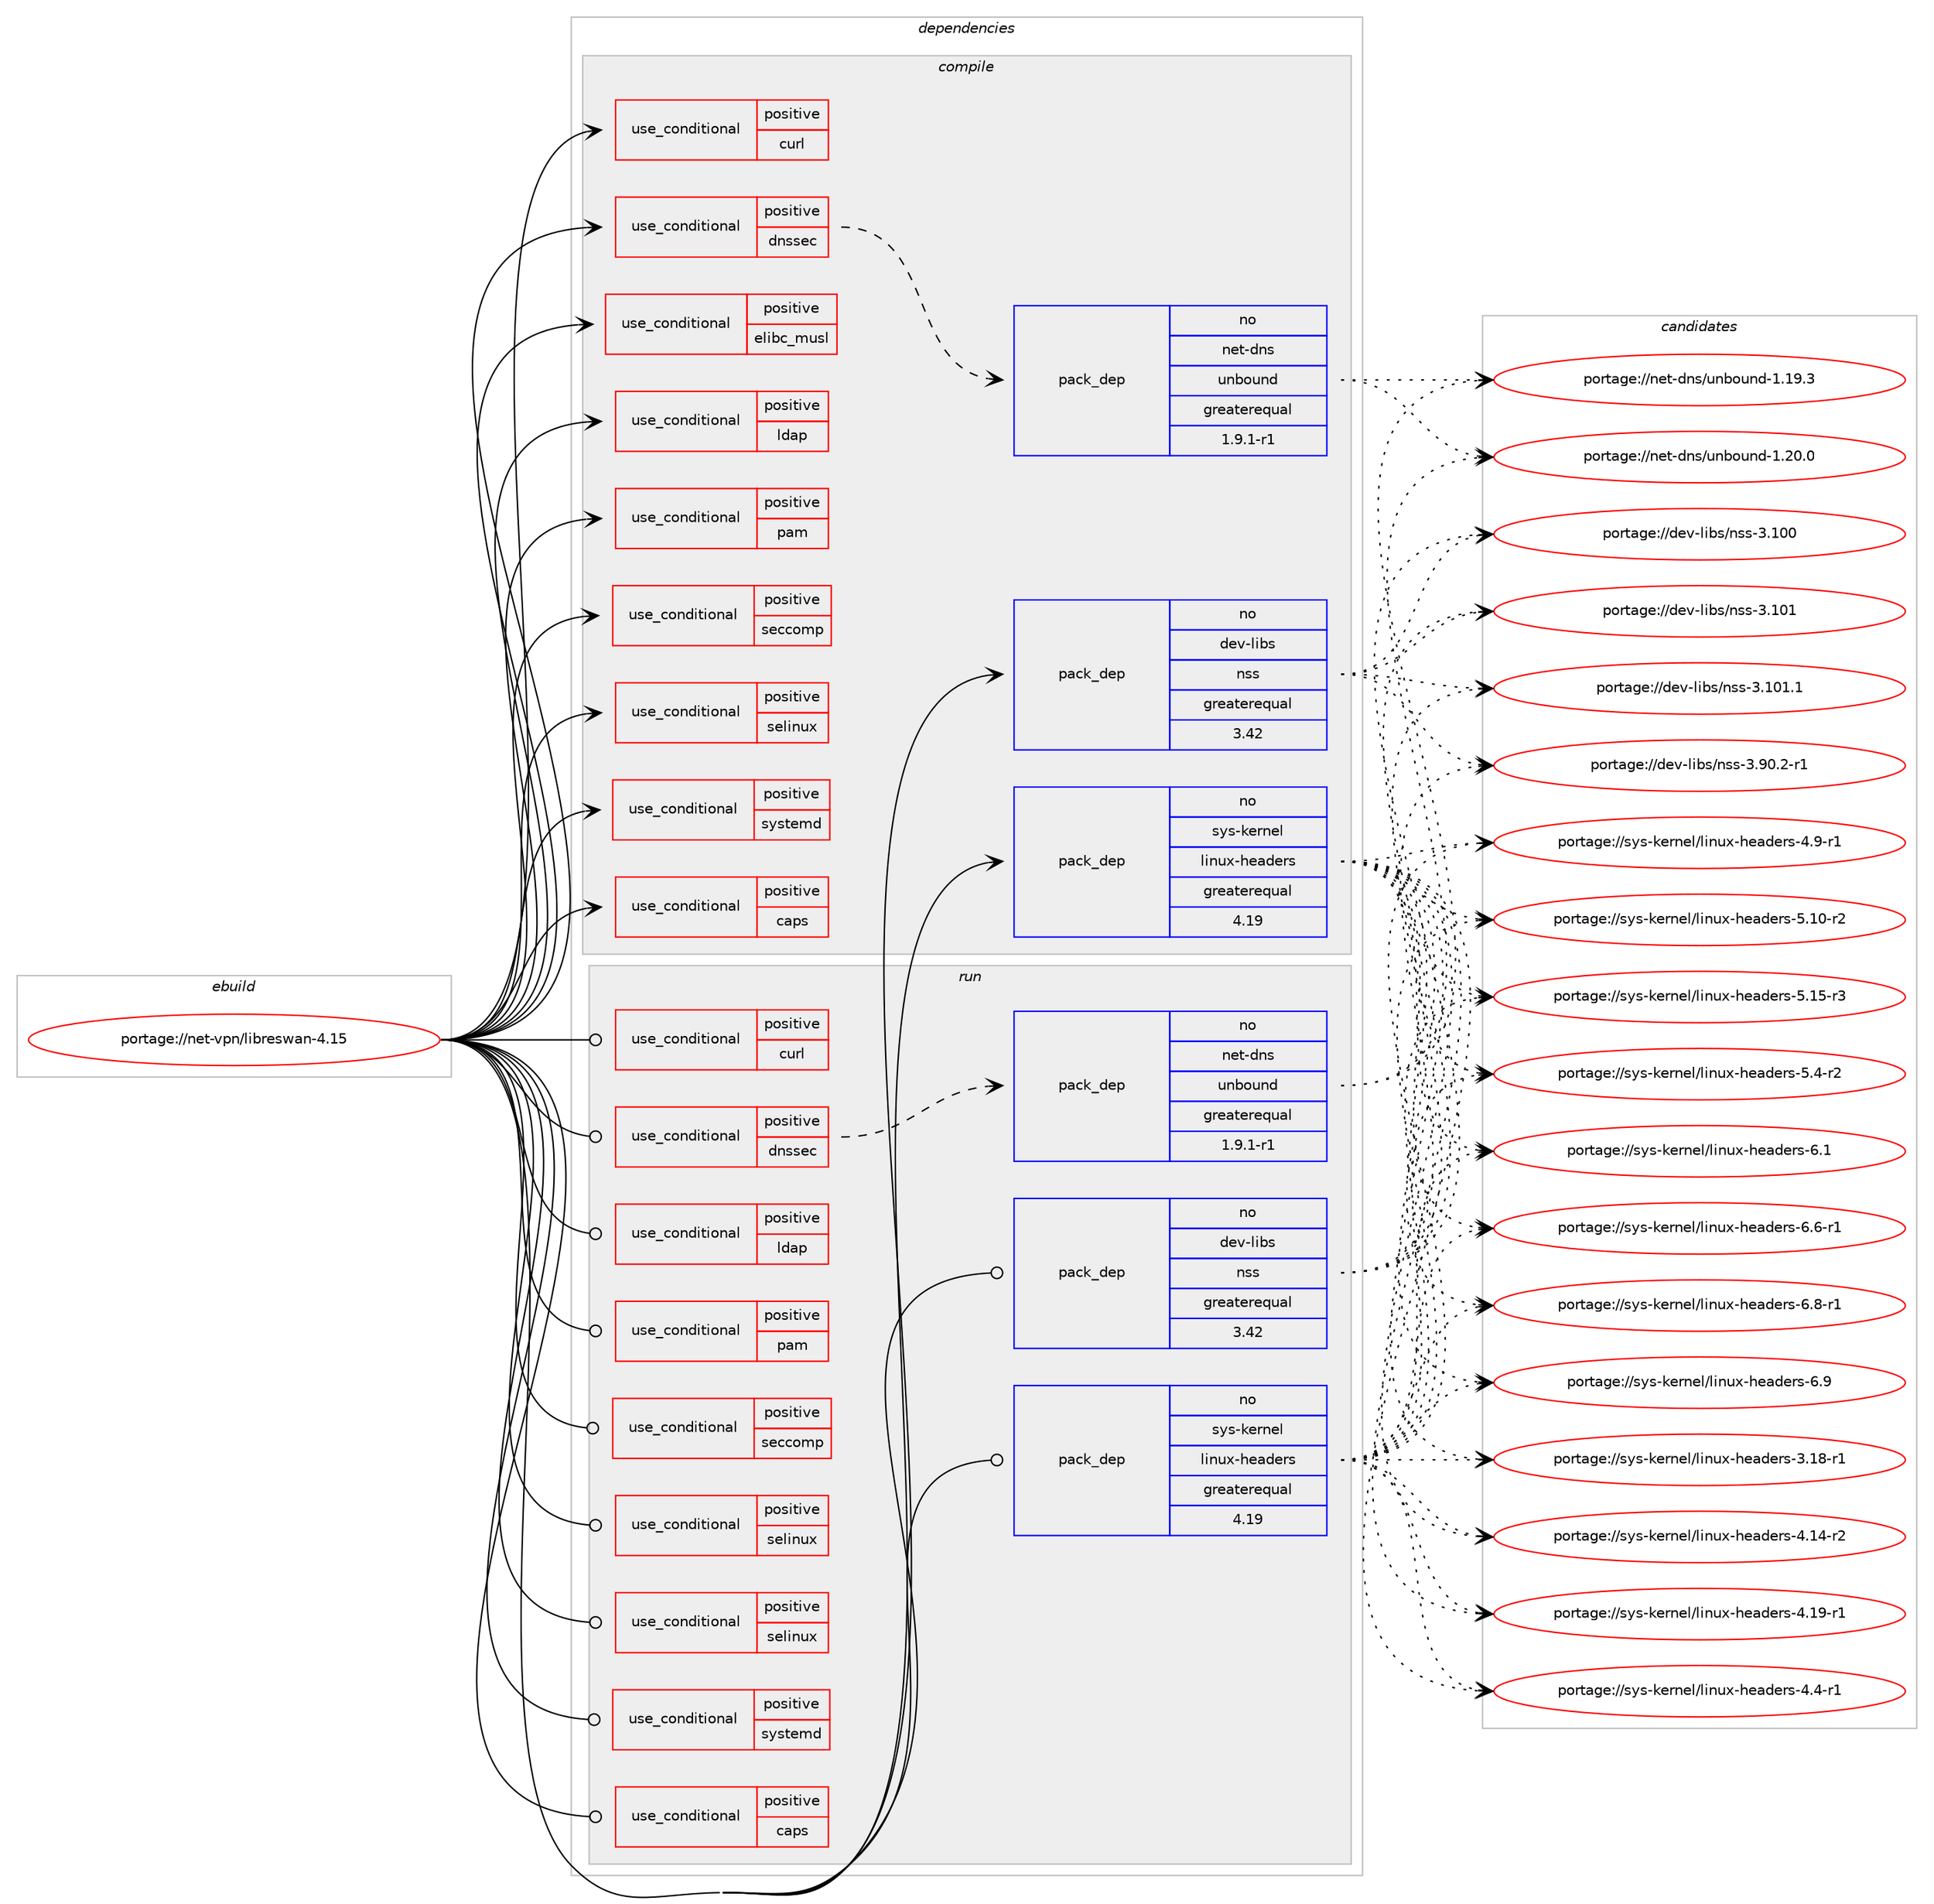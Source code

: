 digraph prolog {

# *************
# Graph options
# *************

newrank=true;
concentrate=true;
compound=true;
graph [rankdir=LR,fontname=Helvetica,fontsize=10,ranksep=1.5];#, ranksep=2.5, nodesep=0.2];
edge  [arrowhead=vee];
node  [fontname=Helvetica,fontsize=10];

# **********
# The ebuild
# **********

subgraph cluster_leftcol {
color=gray;
rank=same;
label=<<i>ebuild</i>>;
id [label="portage://net-vpn/libreswan-4.15", color=red, width=4, href="../net-vpn/libreswan-4.15.svg"];
}

# ****************
# The dependencies
# ****************

subgraph cluster_midcol {
color=gray;
label=<<i>dependencies</i>>;
subgraph cluster_compile {
fillcolor="#eeeeee";
style=filled;
label=<<i>compile</i>>;
subgraph cond99484 {
dependency195076 [label=<<TABLE BORDER="0" CELLBORDER="1" CELLSPACING="0" CELLPADDING="4"><TR><TD ROWSPAN="3" CELLPADDING="10">use_conditional</TD></TR><TR><TD>positive</TD></TR><TR><TD>caps</TD></TR></TABLE>>, shape=none, color=red];
# *** BEGIN UNKNOWN DEPENDENCY TYPE (TODO) ***
# dependency195076 -> package_dependency(portage://net-vpn/libreswan-4.15,install,no,sys-libs,libcap-ng,none,[,,],[],[])
# *** END UNKNOWN DEPENDENCY TYPE (TODO) ***

}
id:e -> dependency195076:w [weight=20,style="solid",arrowhead="vee"];
subgraph cond99485 {
dependency195077 [label=<<TABLE BORDER="0" CELLBORDER="1" CELLSPACING="0" CELLPADDING="4"><TR><TD ROWSPAN="3" CELLPADDING="10">use_conditional</TD></TR><TR><TD>positive</TD></TR><TR><TD>curl</TD></TR></TABLE>>, shape=none, color=red];
# *** BEGIN UNKNOWN DEPENDENCY TYPE (TODO) ***
# dependency195077 -> package_dependency(portage://net-vpn/libreswan-4.15,install,no,net-misc,curl,none,[,,],[],[])
# *** END UNKNOWN DEPENDENCY TYPE (TODO) ***

}
id:e -> dependency195077:w [weight=20,style="solid",arrowhead="vee"];
subgraph cond99486 {
dependency195078 [label=<<TABLE BORDER="0" CELLBORDER="1" CELLSPACING="0" CELLPADDING="4"><TR><TD ROWSPAN="3" CELLPADDING="10">use_conditional</TD></TR><TR><TD>positive</TD></TR><TR><TD>dnssec</TD></TR></TABLE>>, shape=none, color=red];
subgraph pack92870 {
dependency195079 [label=<<TABLE BORDER="0" CELLBORDER="1" CELLSPACING="0" CELLPADDING="4" WIDTH="220"><TR><TD ROWSPAN="6" CELLPADDING="30">pack_dep</TD></TR><TR><TD WIDTH="110">no</TD></TR><TR><TD>net-dns</TD></TR><TR><TD>unbound</TD></TR><TR><TD>greaterequal</TD></TR><TR><TD>1.9.1-r1</TD></TR></TABLE>>, shape=none, color=blue];
}
dependency195078:e -> dependency195079:w [weight=20,style="dashed",arrowhead="vee"];
# *** BEGIN UNKNOWN DEPENDENCY TYPE (TODO) ***
# dependency195078 -> package_dependency(portage://net-vpn/libreswan-4.15,install,no,net-libs,ldns,none,[,,],any_same_slot,[])
# *** END UNKNOWN DEPENDENCY TYPE (TODO) ***

# *** BEGIN UNKNOWN DEPENDENCY TYPE (TODO) ***
# dependency195078 -> package_dependency(portage://net-vpn/libreswan-4.15,install,no,net-dns,dnssec-root,none,[,,],[],[])
# *** END UNKNOWN DEPENDENCY TYPE (TODO) ***

}
id:e -> dependency195078:w [weight=20,style="solid",arrowhead="vee"];
subgraph cond99487 {
dependency195080 [label=<<TABLE BORDER="0" CELLBORDER="1" CELLSPACING="0" CELLPADDING="4"><TR><TD ROWSPAN="3" CELLPADDING="10">use_conditional</TD></TR><TR><TD>positive</TD></TR><TR><TD>elibc_musl</TD></TR></TABLE>>, shape=none, color=red];
# *** BEGIN UNKNOWN DEPENDENCY TYPE (TODO) ***
# dependency195080 -> package_dependency(portage://net-vpn/libreswan-4.15,install,no,sys-libs,queue-standalone,none,[,,],[],[])
# *** END UNKNOWN DEPENDENCY TYPE (TODO) ***

}
id:e -> dependency195080:w [weight=20,style="solid",arrowhead="vee"];
subgraph cond99488 {
dependency195081 [label=<<TABLE BORDER="0" CELLBORDER="1" CELLSPACING="0" CELLPADDING="4"><TR><TD ROWSPAN="3" CELLPADDING="10">use_conditional</TD></TR><TR><TD>positive</TD></TR><TR><TD>ldap</TD></TR></TABLE>>, shape=none, color=red];
# *** BEGIN UNKNOWN DEPENDENCY TYPE (TODO) ***
# dependency195081 -> package_dependency(portage://net-vpn/libreswan-4.15,install,no,net-nds,openldap,none,[,,],any_same_slot,[])
# *** END UNKNOWN DEPENDENCY TYPE (TODO) ***

}
id:e -> dependency195081:w [weight=20,style="solid",arrowhead="vee"];
subgraph cond99489 {
dependency195082 [label=<<TABLE BORDER="0" CELLBORDER="1" CELLSPACING="0" CELLPADDING="4"><TR><TD ROWSPAN="3" CELLPADDING="10">use_conditional</TD></TR><TR><TD>positive</TD></TR><TR><TD>pam</TD></TR></TABLE>>, shape=none, color=red];
# *** BEGIN UNKNOWN DEPENDENCY TYPE (TODO) ***
# dependency195082 -> package_dependency(portage://net-vpn/libreswan-4.15,install,no,sys-libs,pam,none,[,,],[],[])
# *** END UNKNOWN DEPENDENCY TYPE (TODO) ***

}
id:e -> dependency195082:w [weight=20,style="solid",arrowhead="vee"];
subgraph cond99490 {
dependency195083 [label=<<TABLE BORDER="0" CELLBORDER="1" CELLSPACING="0" CELLPADDING="4"><TR><TD ROWSPAN="3" CELLPADDING="10">use_conditional</TD></TR><TR><TD>positive</TD></TR><TR><TD>seccomp</TD></TR></TABLE>>, shape=none, color=red];
# *** BEGIN UNKNOWN DEPENDENCY TYPE (TODO) ***
# dependency195083 -> package_dependency(portage://net-vpn/libreswan-4.15,install,no,sys-libs,libseccomp,none,[,,],[],[])
# *** END UNKNOWN DEPENDENCY TYPE (TODO) ***

}
id:e -> dependency195083:w [weight=20,style="solid",arrowhead="vee"];
subgraph cond99491 {
dependency195084 [label=<<TABLE BORDER="0" CELLBORDER="1" CELLSPACING="0" CELLPADDING="4"><TR><TD ROWSPAN="3" CELLPADDING="10">use_conditional</TD></TR><TR><TD>positive</TD></TR><TR><TD>selinux</TD></TR></TABLE>>, shape=none, color=red];
# *** BEGIN UNKNOWN DEPENDENCY TYPE (TODO) ***
# dependency195084 -> package_dependency(portage://net-vpn/libreswan-4.15,install,no,sys-libs,libselinux,none,[,,],[],[])
# *** END UNKNOWN DEPENDENCY TYPE (TODO) ***

}
id:e -> dependency195084:w [weight=20,style="solid",arrowhead="vee"];
subgraph cond99492 {
dependency195085 [label=<<TABLE BORDER="0" CELLBORDER="1" CELLSPACING="0" CELLPADDING="4"><TR><TD ROWSPAN="3" CELLPADDING="10">use_conditional</TD></TR><TR><TD>positive</TD></TR><TR><TD>systemd</TD></TR></TABLE>>, shape=none, color=red];
# *** BEGIN UNKNOWN DEPENDENCY TYPE (TODO) ***
# dependency195085 -> package_dependency(portage://net-vpn/libreswan-4.15,install,no,sys-apps,systemd,none,[,,],[slot(0),equal],[])
# *** END UNKNOWN DEPENDENCY TYPE (TODO) ***

}
id:e -> dependency195085:w [weight=20,style="solid",arrowhead="vee"];
# *** BEGIN UNKNOWN DEPENDENCY TYPE (TODO) ***
# id -> package_dependency(portage://net-vpn/libreswan-4.15,install,no,dev-libs,gmp,none,[,,],[slot(0),equal],[])
# *** END UNKNOWN DEPENDENCY TYPE (TODO) ***

# *** BEGIN UNKNOWN DEPENDENCY TYPE (TODO) ***
# id -> package_dependency(portage://net-vpn/libreswan-4.15,install,no,dev-libs,libevent,none,[,,],[slot(0),equal],[])
# *** END UNKNOWN DEPENDENCY TYPE (TODO) ***

# *** BEGIN UNKNOWN DEPENDENCY TYPE (TODO) ***
# id -> package_dependency(portage://net-vpn/libreswan-4.15,install,no,dev-libs,nspr,none,[,,],[],[])
# *** END UNKNOWN DEPENDENCY TYPE (TODO) ***

subgraph pack92871 {
dependency195086 [label=<<TABLE BORDER="0" CELLBORDER="1" CELLSPACING="0" CELLPADDING="4" WIDTH="220"><TR><TD ROWSPAN="6" CELLPADDING="30">pack_dep</TD></TR><TR><TD WIDTH="110">no</TD></TR><TR><TD>dev-libs</TD></TR><TR><TD>nss</TD></TR><TR><TD>greaterequal</TD></TR><TR><TD>3.42</TD></TR></TABLE>>, shape=none, color=blue];
}
id:e -> dependency195086:w [weight=20,style="solid",arrowhead="vee"];
subgraph pack92872 {
dependency195087 [label=<<TABLE BORDER="0" CELLBORDER="1" CELLSPACING="0" CELLPADDING="4" WIDTH="220"><TR><TD ROWSPAN="6" CELLPADDING="30">pack_dep</TD></TR><TR><TD WIDTH="110">no</TD></TR><TR><TD>sys-kernel</TD></TR><TR><TD>linux-headers</TD></TR><TR><TD>greaterequal</TD></TR><TR><TD>4.19</TD></TR></TABLE>>, shape=none, color=blue];
}
id:e -> dependency195087:w [weight=20,style="solid",arrowhead="vee"];
# *** BEGIN UNKNOWN DEPENDENCY TYPE (TODO) ***
# id -> package_dependency(portage://net-vpn/libreswan-4.15,install,no,virtual,libcrypt,none,[,,],any_same_slot,[])
# *** END UNKNOWN DEPENDENCY TYPE (TODO) ***

}
subgraph cluster_compileandrun {
fillcolor="#eeeeee";
style=filled;
label=<<i>compile and run</i>>;
}
subgraph cluster_run {
fillcolor="#eeeeee";
style=filled;
label=<<i>run</i>>;
subgraph cond99493 {
dependency195088 [label=<<TABLE BORDER="0" CELLBORDER="1" CELLSPACING="0" CELLPADDING="4"><TR><TD ROWSPAN="3" CELLPADDING="10">use_conditional</TD></TR><TR><TD>positive</TD></TR><TR><TD>caps</TD></TR></TABLE>>, shape=none, color=red];
# *** BEGIN UNKNOWN DEPENDENCY TYPE (TODO) ***
# dependency195088 -> package_dependency(portage://net-vpn/libreswan-4.15,run,no,sys-libs,libcap-ng,none,[,,],[],[])
# *** END UNKNOWN DEPENDENCY TYPE (TODO) ***

}
id:e -> dependency195088:w [weight=20,style="solid",arrowhead="odot"];
subgraph cond99494 {
dependency195089 [label=<<TABLE BORDER="0" CELLBORDER="1" CELLSPACING="0" CELLPADDING="4"><TR><TD ROWSPAN="3" CELLPADDING="10">use_conditional</TD></TR><TR><TD>positive</TD></TR><TR><TD>curl</TD></TR></TABLE>>, shape=none, color=red];
# *** BEGIN UNKNOWN DEPENDENCY TYPE (TODO) ***
# dependency195089 -> package_dependency(portage://net-vpn/libreswan-4.15,run,no,net-misc,curl,none,[,,],[],[])
# *** END UNKNOWN DEPENDENCY TYPE (TODO) ***

}
id:e -> dependency195089:w [weight=20,style="solid",arrowhead="odot"];
subgraph cond99495 {
dependency195090 [label=<<TABLE BORDER="0" CELLBORDER="1" CELLSPACING="0" CELLPADDING="4"><TR><TD ROWSPAN="3" CELLPADDING="10">use_conditional</TD></TR><TR><TD>positive</TD></TR><TR><TD>dnssec</TD></TR></TABLE>>, shape=none, color=red];
subgraph pack92873 {
dependency195091 [label=<<TABLE BORDER="0" CELLBORDER="1" CELLSPACING="0" CELLPADDING="4" WIDTH="220"><TR><TD ROWSPAN="6" CELLPADDING="30">pack_dep</TD></TR><TR><TD WIDTH="110">no</TD></TR><TR><TD>net-dns</TD></TR><TR><TD>unbound</TD></TR><TR><TD>greaterequal</TD></TR><TR><TD>1.9.1-r1</TD></TR></TABLE>>, shape=none, color=blue];
}
dependency195090:e -> dependency195091:w [weight=20,style="dashed",arrowhead="vee"];
# *** BEGIN UNKNOWN DEPENDENCY TYPE (TODO) ***
# dependency195090 -> package_dependency(portage://net-vpn/libreswan-4.15,run,no,net-libs,ldns,none,[,,],any_same_slot,[])
# *** END UNKNOWN DEPENDENCY TYPE (TODO) ***

# *** BEGIN UNKNOWN DEPENDENCY TYPE (TODO) ***
# dependency195090 -> package_dependency(portage://net-vpn/libreswan-4.15,run,no,net-dns,dnssec-root,none,[,,],[],[])
# *** END UNKNOWN DEPENDENCY TYPE (TODO) ***

}
id:e -> dependency195090:w [weight=20,style="solid",arrowhead="odot"];
subgraph cond99496 {
dependency195092 [label=<<TABLE BORDER="0" CELLBORDER="1" CELLSPACING="0" CELLPADDING="4"><TR><TD ROWSPAN="3" CELLPADDING="10">use_conditional</TD></TR><TR><TD>positive</TD></TR><TR><TD>ldap</TD></TR></TABLE>>, shape=none, color=red];
# *** BEGIN UNKNOWN DEPENDENCY TYPE (TODO) ***
# dependency195092 -> package_dependency(portage://net-vpn/libreswan-4.15,run,no,net-nds,openldap,none,[,,],any_same_slot,[])
# *** END UNKNOWN DEPENDENCY TYPE (TODO) ***

}
id:e -> dependency195092:w [weight=20,style="solid",arrowhead="odot"];
subgraph cond99497 {
dependency195093 [label=<<TABLE BORDER="0" CELLBORDER="1" CELLSPACING="0" CELLPADDING="4"><TR><TD ROWSPAN="3" CELLPADDING="10">use_conditional</TD></TR><TR><TD>positive</TD></TR><TR><TD>pam</TD></TR></TABLE>>, shape=none, color=red];
# *** BEGIN UNKNOWN DEPENDENCY TYPE (TODO) ***
# dependency195093 -> package_dependency(portage://net-vpn/libreswan-4.15,run,no,sys-libs,pam,none,[,,],[],[])
# *** END UNKNOWN DEPENDENCY TYPE (TODO) ***

}
id:e -> dependency195093:w [weight=20,style="solid",arrowhead="odot"];
subgraph cond99498 {
dependency195094 [label=<<TABLE BORDER="0" CELLBORDER="1" CELLSPACING="0" CELLPADDING="4"><TR><TD ROWSPAN="3" CELLPADDING="10">use_conditional</TD></TR><TR><TD>positive</TD></TR><TR><TD>seccomp</TD></TR></TABLE>>, shape=none, color=red];
# *** BEGIN UNKNOWN DEPENDENCY TYPE (TODO) ***
# dependency195094 -> package_dependency(portage://net-vpn/libreswan-4.15,run,no,sys-libs,libseccomp,none,[,,],[],[])
# *** END UNKNOWN DEPENDENCY TYPE (TODO) ***

}
id:e -> dependency195094:w [weight=20,style="solid",arrowhead="odot"];
subgraph cond99499 {
dependency195095 [label=<<TABLE BORDER="0" CELLBORDER="1" CELLSPACING="0" CELLPADDING="4"><TR><TD ROWSPAN="3" CELLPADDING="10">use_conditional</TD></TR><TR><TD>positive</TD></TR><TR><TD>selinux</TD></TR></TABLE>>, shape=none, color=red];
# *** BEGIN UNKNOWN DEPENDENCY TYPE (TODO) ***
# dependency195095 -> package_dependency(portage://net-vpn/libreswan-4.15,run,no,sec-policy,selinux-ipsec,none,[,,],[],[])
# *** END UNKNOWN DEPENDENCY TYPE (TODO) ***

}
id:e -> dependency195095:w [weight=20,style="solid",arrowhead="odot"];
subgraph cond99500 {
dependency195096 [label=<<TABLE BORDER="0" CELLBORDER="1" CELLSPACING="0" CELLPADDING="4"><TR><TD ROWSPAN="3" CELLPADDING="10">use_conditional</TD></TR><TR><TD>positive</TD></TR><TR><TD>selinux</TD></TR></TABLE>>, shape=none, color=red];
# *** BEGIN UNKNOWN DEPENDENCY TYPE (TODO) ***
# dependency195096 -> package_dependency(portage://net-vpn/libreswan-4.15,run,no,sys-libs,libselinux,none,[,,],[],[])
# *** END UNKNOWN DEPENDENCY TYPE (TODO) ***

}
id:e -> dependency195096:w [weight=20,style="solid",arrowhead="odot"];
subgraph cond99501 {
dependency195097 [label=<<TABLE BORDER="0" CELLBORDER="1" CELLSPACING="0" CELLPADDING="4"><TR><TD ROWSPAN="3" CELLPADDING="10">use_conditional</TD></TR><TR><TD>positive</TD></TR><TR><TD>systemd</TD></TR></TABLE>>, shape=none, color=red];
# *** BEGIN UNKNOWN DEPENDENCY TYPE (TODO) ***
# dependency195097 -> package_dependency(portage://net-vpn/libreswan-4.15,run,no,sys-apps,systemd,none,[,,],[slot(0),equal],[])
# *** END UNKNOWN DEPENDENCY TYPE (TODO) ***

}
id:e -> dependency195097:w [weight=20,style="solid",arrowhead="odot"];
# *** BEGIN UNKNOWN DEPENDENCY TYPE (TODO) ***
# id -> package_dependency(portage://net-vpn/libreswan-4.15,run,no,dev-libs,gmp,none,[,,],[slot(0),equal],[])
# *** END UNKNOWN DEPENDENCY TYPE (TODO) ***

# *** BEGIN UNKNOWN DEPENDENCY TYPE (TODO) ***
# id -> package_dependency(portage://net-vpn/libreswan-4.15,run,no,dev-libs,libevent,none,[,,],[slot(0),equal],[])
# *** END UNKNOWN DEPENDENCY TYPE (TODO) ***

# *** BEGIN UNKNOWN DEPENDENCY TYPE (TODO) ***
# id -> package_dependency(portage://net-vpn/libreswan-4.15,run,no,dev-libs,nspr,none,[,,],[],[])
# *** END UNKNOWN DEPENDENCY TYPE (TODO) ***

subgraph pack92874 {
dependency195098 [label=<<TABLE BORDER="0" CELLBORDER="1" CELLSPACING="0" CELLPADDING="4" WIDTH="220"><TR><TD ROWSPAN="6" CELLPADDING="30">pack_dep</TD></TR><TR><TD WIDTH="110">no</TD></TR><TR><TD>dev-libs</TD></TR><TR><TD>nss</TD></TR><TR><TD>greaterequal</TD></TR><TR><TD>3.42</TD></TR></TABLE>>, shape=none, color=blue];
}
id:e -> dependency195098:w [weight=20,style="solid",arrowhead="odot"];
# *** BEGIN UNKNOWN DEPENDENCY TYPE (TODO) ***
# id -> package_dependency(portage://net-vpn/libreswan-4.15,run,no,dev-libs,nss,none,[,,],[],[use(enable(utils),positive)])
# *** END UNKNOWN DEPENDENCY TYPE (TODO) ***

# *** BEGIN UNKNOWN DEPENDENCY TYPE (TODO) ***
# id -> package_dependency(portage://net-vpn/libreswan-4.15,run,no,sys-apps,iproute2,none,[,,],[],[])
# *** END UNKNOWN DEPENDENCY TYPE (TODO) ***

subgraph pack92875 {
dependency195099 [label=<<TABLE BORDER="0" CELLBORDER="1" CELLSPACING="0" CELLPADDING="4" WIDTH="220"><TR><TD ROWSPAN="6" CELLPADDING="30">pack_dep</TD></TR><TR><TD WIDTH="110">no</TD></TR><TR><TD>sys-kernel</TD></TR><TR><TD>linux-headers</TD></TR><TR><TD>greaterequal</TD></TR><TR><TD>4.19</TD></TR></TABLE>>, shape=none, color=blue];
}
id:e -> dependency195099:w [weight=20,style="solid",arrowhead="odot"];
# *** BEGIN UNKNOWN DEPENDENCY TYPE (TODO) ***
# id -> package_dependency(portage://net-vpn/libreswan-4.15,run,no,virtual,libcrypt,none,[,,],any_same_slot,[])
# *** END UNKNOWN DEPENDENCY TYPE (TODO) ***

# *** BEGIN UNKNOWN DEPENDENCY TYPE (TODO) ***
# id -> package_dependency(portage://net-vpn/libreswan-4.15,run,no,virtual,tmpfiles,none,[,,],[],[])
# *** END UNKNOWN DEPENDENCY TYPE (TODO) ***

# *** BEGIN UNKNOWN DEPENDENCY TYPE (TODO) ***
# id -> package_dependency(portage://net-vpn/libreswan-4.15,run,weak,net-vpn,strongswan,none,[,,],[],[])
# *** END UNKNOWN DEPENDENCY TYPE (TODO) ***

}
}

# **************
# The candidates
# **************

subgraph cluster_choices {
rank=same;
color=gray;
label=<<i>candidates</i>>;

subgraph choice92870 {
color=black;
nodesep=1;
choice11010111645100110115471171109811111711010045494649574651 [label="portage://net-dns/unbound-1.19.3", color=red, width=4,href="../net-dns/unbound-1.19.3.svg"];
choice11010111645100110115471171109811111711010045494650484648 [label="portage://net-dns/unbound-1.20.0", color=red, width=4,href="../net-dns/unbound-1.20.0.svg"];
dependency195079:e -> choice11010111645100110115471171109811111711010045494649574651:w [style=dotted,weight="100"];
dependency195079:e -> choice11010111645100110115471171109811111711010045494650484648:w [style=dotted,weight="100"];
}
subgraph choice92871 {
color=black;
nodesep=1;
choice100101118451081059811547110115115455146494848 [label="portage://dev-libs/nss-3.100", color=red, width=4,href="../dev-libs/nss-3.100.svg"];
choice100101118451081059811547110115115455146494849 [label="portage://dev-libs/nss-3.101", color=red, width=4,href="../dev-libs/nss-3.101.svg"];
choice1001011184510810598115471101151154551464948494649 [label="portage://dev-libs/nss-3.101.1", color=red, width=4,href="../dev-libs/nss-3.101.1.svg"];
choice100101118451081059811547110115115455146574846504511449 [label="portage://dev-libs/nss-3.90.2-r1", color=red, width=4,href="../dev-libs/nss-3.90.2-r1.svg"];
dependency195086:e -> choice100101118451081059811547110115115455146494848:w [style=dotted,weight="100"];
dependency195086:e -> choice100101118451081059811547110115115455146494849:w [style=dotted,weight="100"];
dependency195086:e -> choice1001011184510810598115471101151154551464948494649:w [style=dotted,weight="100"];
dependency195086:e -> choice100101118451081059811547110115115455146574846504511449:w [style=dotted,weight="100"];
}
subgraph choice92872 {
color=black;
nodesep=1;
choice1151211154510710111411010110847108105110117120451041019710010111411545514649564511449 [label="portage://sys-kernel/linux-headers-3.18-r1", color=red, width=4,href="../sys-kernel/linux-headers-3.18-r1.svg"];
choice1151211154510710111411010110847108105110117120451041019710010111411545524649524511450 [label="portage://sys-kernel/linux-headers-4.14-r2", color=red, width=4,href="../sys-kernel/linux-headers-4.14-r2.svg"];
choice1151211154510710111411010110847108105110117120451041019710010111411545524649574511449 [label="portage://sys-kernel/linux-headers-4.19-r1", color=red, width=4,href="../sys-kernel/linux-headers-4.19-r1.svg"];
choice11512111545107101114110101108471081051101171204510410197100101114115455246524511449 [label="portage://sys-kernel/linux-headers-4.4-r1", color=red, width=4,href="../sys-kernel/linux-headers-4.4-r1.svg"];
choice11512111545107101114110101108471081051101171204510410197100101114115455246574511449 [label="portage://sys-kernel/linux-headers-4.9-r1", color=red, width=4,href="../sys-kernel/linux-headers-4.9-r1.svg"];
choice1151211154510710111411010110847108105110117120451041019710010111411545534649484511450 [label="portage://sys-kernel/linux-headers-5.10-r2", color=red, width=4,href="../sys-kernel/linux-headers-5.10-r2.svg"];
choice1151211154510710111411010110847108105110117120451041019710010111411545534649534511451 [label="portage://sys-kernel/linux-headers-5.15-r3", color=red, width=4,href="../sys-kernel/linux-headers-5.15-r3.svg"];
choice11512111545107101114110101108471081051101171204510410197100101114115455346524511450 [label="portage://sys-kernel/linux-headers-5.4-r2", color=red, width=4,href="../sys-kernel/linux-headers-5.4-r2.svg"];
choice1151211154510710111411010110847108105110117120451041019710010111411545544649 [label="portage://sys-kernel/linux-headers-6.1", color=red, width=4,href="../sys-kernel/linux-headers-6.1.svg"];
choice11512111545107101114110101108471081051101171204510410197100101114115455446544511449 [label="portage://sys-kernel/linux-headers-6.6-r1", color=red, width=4,href="../sys-kernel/linux-headers-6.6-r1.svg"];
choice11512111545107101114110101108471081051101171204510410197100101114115455446564511449 [label="portage://sys-kernel/linux-headers-6.8-r1", color=red, width=4,href="../sys-kernel/linux-headers-6.8-r1.svg"];
choice1151211154510710111411010110847108105110117120451041019710010111411545544657 [label="portage://sys-kernel/linux-headers-6.9", color=red, width=4,href="../sys-kernel/linux-headers-6.9.svg"];
dependency195087:e -> choice1151211154510710111411010110847108105110117120451041019710010111411545514649564511449:w [style=dotted,weight="100"];
dependency195087:e -> choice1151211154510710111411010110847108105110117120451041019710010111411545524649524511450:w [style=dotted,weight="100"];
dependency195087:e -> choice1151211154510710111411010110847108105110117120451041019710010111411545524649574511449:w [style=dotted,weight="100"];
dependency195087:e -> choice11512111545107101114110101108471081051101171204510410197100101114115455246524511449:w [style=dotted,weight="100"];
dependency195087:e -> choice11512111545107101114110101108471081051101171204510410197100101114115455246574511449:w [style=dotted,weight="100"];
dependency195087:e -> choice1151211154510710111411010110847108105110117120451041019710010111411545534649484511450:w [style=dotted,weight="100"];
dependency195087:e -> choice1151211154510710111411010110847108105110117120451041019710010111411545534649534511451:w [style=dotted,weight="100"];
dependency195087:e -> choice11512111545107101114110101108471081051101171204510410197100101114115455346524511450:w [style=dotted,weight="100"];
dependency195087:e -> choice1151211154510710111411010110847108105110117120451041019710010111411545544649:w [style=dotted,weight="100"];
dependency195087:e -> choice11512111545107101114110101108471081051101171204510410197100101114115455446544511449:w [style=dotted,weight="100"];
dependency195087:e -> choice11512111545107101114110101108471081051101171204510410197100101114115455446564511449:w [style=dotted,weight="100"];
dependency195087:e -> choice1151211154510710111411010110847108105110117120451041019710010111411545544657:w [style=dotted,weight="100"];
}
subgraph choice92873 {
color=black;
nodesep=1;
choice11010111645100110115471171109811111711010045494649574651 [label="portage://net-dns/unbound-1.19.3", color=red, width=4,href="../net-dns/unbound-1.19.3.svg"];
choice11010111645100110115471171109811111711010045494650484648 [label="portage://net-dns/unbound-1.20.0", color=red, width=4,href="../net-dns/unbound-1.20.0.svg"];
dependency195091:e -> choice11010111645100110115471171109811111711010045494649574651:w [style=dotted,weight="100"];
dependency195091:e -> choice11010111645100110115471171109811111711010045494650484648:w [style=dotted,weight="100"];
}
subgraph choice92874 {
color=black;
nodesep=1;
choice100101118451081059811547110115115455146494848 [label="portage://dev-libs/nss-3.100", color=red, width=4,href="../dev-libs/nss-3.100.svg"];
choice100101118451081059811547110115115455146494849 [label="portage://dev-libs/nss-3.101", color=red, width=4,href="../dev-libs/nss-3.101.svg"];
choice1001011184510810598115471101151154551464948494649 [label="portage://dev-libs/nss-3.101.1", color=red, width=4,href="../dev-libs/nss-3.101.1.svg"];
choice100101118451081059811547110115115455146574846504511449 [label="portage://dev-libs/nss-3.90.2-r1", color=red, width=4,href="../dev-libs/nss-3.90.2-r1.svg"];
dependency195098:e -> choice100101118451081059811547110115115455146494848:w [style=dotted,weight="100"];
dependency195098:e -> choice100101118451081059811547110115115455146494849:w [style=dotted,weight="100"];
dependency195098:e -> choice1001011184510810598115471101151154551464948494649:w [style=dotted,weight="100"];
dependency195098:e -> choice100101118451081059811547110115115455146574846504511449:w [style=dotted,weight="100"];
}
subgraph choice92875 {
color=black;
nodesep=1;
choice1151211154510710111411010110847108105110117120451041019710010111411545514649564511449 [label="portage://sys-kernel/linux-headers-3.18-r1", color=red, width=4,href="../sys-kernel/linux-headers-3.18-r1.svg"];
choice1151211154510710111411010110847108105110117120451041019710010111411545524649524511450 [label="portage://sys-kernel/linux-headers-4.14-r2", color=red, width=4,href="../sys-kernel/linux-headers-4.14-r2.svg"];
choice1151211154510710111411010110847108105110117120451041019710010111411545524649574511449 [label="portage://sys-kernel/linux-headers-4.19-r1", color=red, width=4,href="../sys-kernel/linux-headers-4.19-r1.svg"];
choice11512111545107101114110101108471081051101171204510410197100101114115455246524511449 [label="portage://sys-kernel/linux-headers-4.4-r1", color=red, width=4,href="../sys-kernel/linux-headers-4.4-r1.svg"];
choice11512111545107101114110101108471081051101171204510410197100101114115455246574511449 [label="portage://sys-kernel/linux-headers-4.9-r1", color=red, width=4,href="../sys-kernel/linux-headers-4.9-r1.svg"];
choice1151211154510710111411010110847108105110117120451041019710010111411545534649484511450 [label="portage://sys-kernel/linux-headers-5.10-r2", color=red, width=4,href="../sys-kernel/linux-headers-5.10-r2.svg"];
choice1151211154510710111411010110847108105110117120451041019710010111411545534649534511451 [label="portage://sys-kernel/linux-headers-5.15-r3", color=red, width=4,href="../sys-kernel/linux-headers-5.15-r3.svg"];
choice11512111545107101114110101108471081051101171204510410197100101114115455346524511450 [label="portage://sys-kernel/linux-headers-5.4-r2", color=red, width=4,href="../sys-kernel/linux-headers-5.4-r2.svg"];
choice1151211154510710111411010110847108105110117120451041019710010111411545544649 [label="portage://sys-kernel/linux-headers-6.1", color=red, width=4,href="../sys-kernel/linux-headers-6.1.svg"];
choice11512111545107101114110101108471081051101171204510410197100101114115455446544511449 [label="portage://sys-kernel/linux-headers-6.6-r1", color=red, width=4,href="../sys-kernel/linux-headers-6.6-r1.svg"];
choice11512111545107101114110101108471081051101171204510410197100101114115455446564511449 [label="portage://sys-kernel/linux-headers-6.8-r1", color=red, width=4,href="../sys-kernel/linux-headers-6.8-r1.svg"];
choice1151211154510710111411010110847108105110117120451041019710010111411545544657 [label="portage://sys-kernel/linux-headers-6.9", color=red, width=4,href="../sys-kernel/linux-headers-6.9.svg"];
dependency195099:e -> choice1151211154510710111411010110847108105110117120451041019710010111411545514649564511449:w [style=dotted,weight="100"];
dependency195099:e -> choice1151211154510710111411010110847108105110117120451041019710010111411545524649524511450:w [style=dotted,weight="100"];
dependency195099:e -> choice1151211154510710111411010110847108105110117120451041019710010111411545524649574511449:w [style=dotted,weight="100"];
dependency195099:e -> choice11512111545107101114110101108471081051101171204510410197100101114115455246524511449:w [style=dotted,weight="100"];
dependency195099:e -> choice11512111545107101114110101108471081051101171204510410197100101114115455246574511449:w [style=dotted,weight="100"];
dependency195099:e -> choice1151211154510710111411010110847108105110117120451041019710010111411545534649484511450:w [style=dotted,weight="100"];
dependency195099:e -> choice1151211154510710111411010110847108105110117120451041019710010111411545534649534511451:w [style=dotted,weight="100"];
dependency195099:e -> choice11512111545107101114110101108471081051101171204510410197100101114115455346524511450:w [style=dotted,weight="100"];
dependency195099:e -> choice1151211154510710111411010110847108105110117120451041019710010111411545544649:w [style=dotted,weight="100"];
dependency195099:e -> choice11512111545107101114110101108471081051101171204510410197100101114115455446544511449:w [style=dotted,weight="100"];
dependency195099:e -> choice11512111545107101114110101108471081051101171204510410197100101114115455446564511449:w [style=dotted,weight="100"];
dependency195099:e -> choice1151211154510710111411010110847108105110117120451041019710010111411545544657:w [style=dotted,weight="100"];
}
}

}
